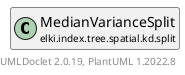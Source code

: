 @startuml
    remove .*\.(Instance|Par|Parameterizer|Factory)$
    set namespaceSeparator none
    hide empty fields
    hide empty methods

    class "<size:14>MedianVarianceSplit.Par\n<size:10>elki.index.tree.spatial.kd.split" as elki.index.tree.spatial.kd.split.MedianVarianceSplit.Par [[MedianVarianceSplit.Par.html]] {
        +make(): MedianVarianceSplit
    }

    interface "<size:14>Parameterizer\n<size:10>elki.utilities.optionhandling" as elki.utilities.optionhandling.Parameterizer [[../../../../../utilities/optionhandling/Parameterizer.html]] {
        {abstract} +make(): Object
    }
    class "<size:14>MedianVarianceSplit\n<size:10>elki.index.tree.spatial.kd.split" as elki.index.tree.spatial.kd.split.MedianVarianceSplit [[MedianVarianceSplit.html]]

    elki.utilities.optionhandling.Parameterizer <|.. elki.index.tree.spatial.kd.split.MedianVarianceSplit.Par
    elki.index.tree.spatial.kd.split.MedianVarianceSplit +-- elki.index.tree.spatial.kd.split.MedianVarianceSplit.Par

    center footer UMLDoclet 2.0.19, PlantUML 1.2022.8
@enduml
